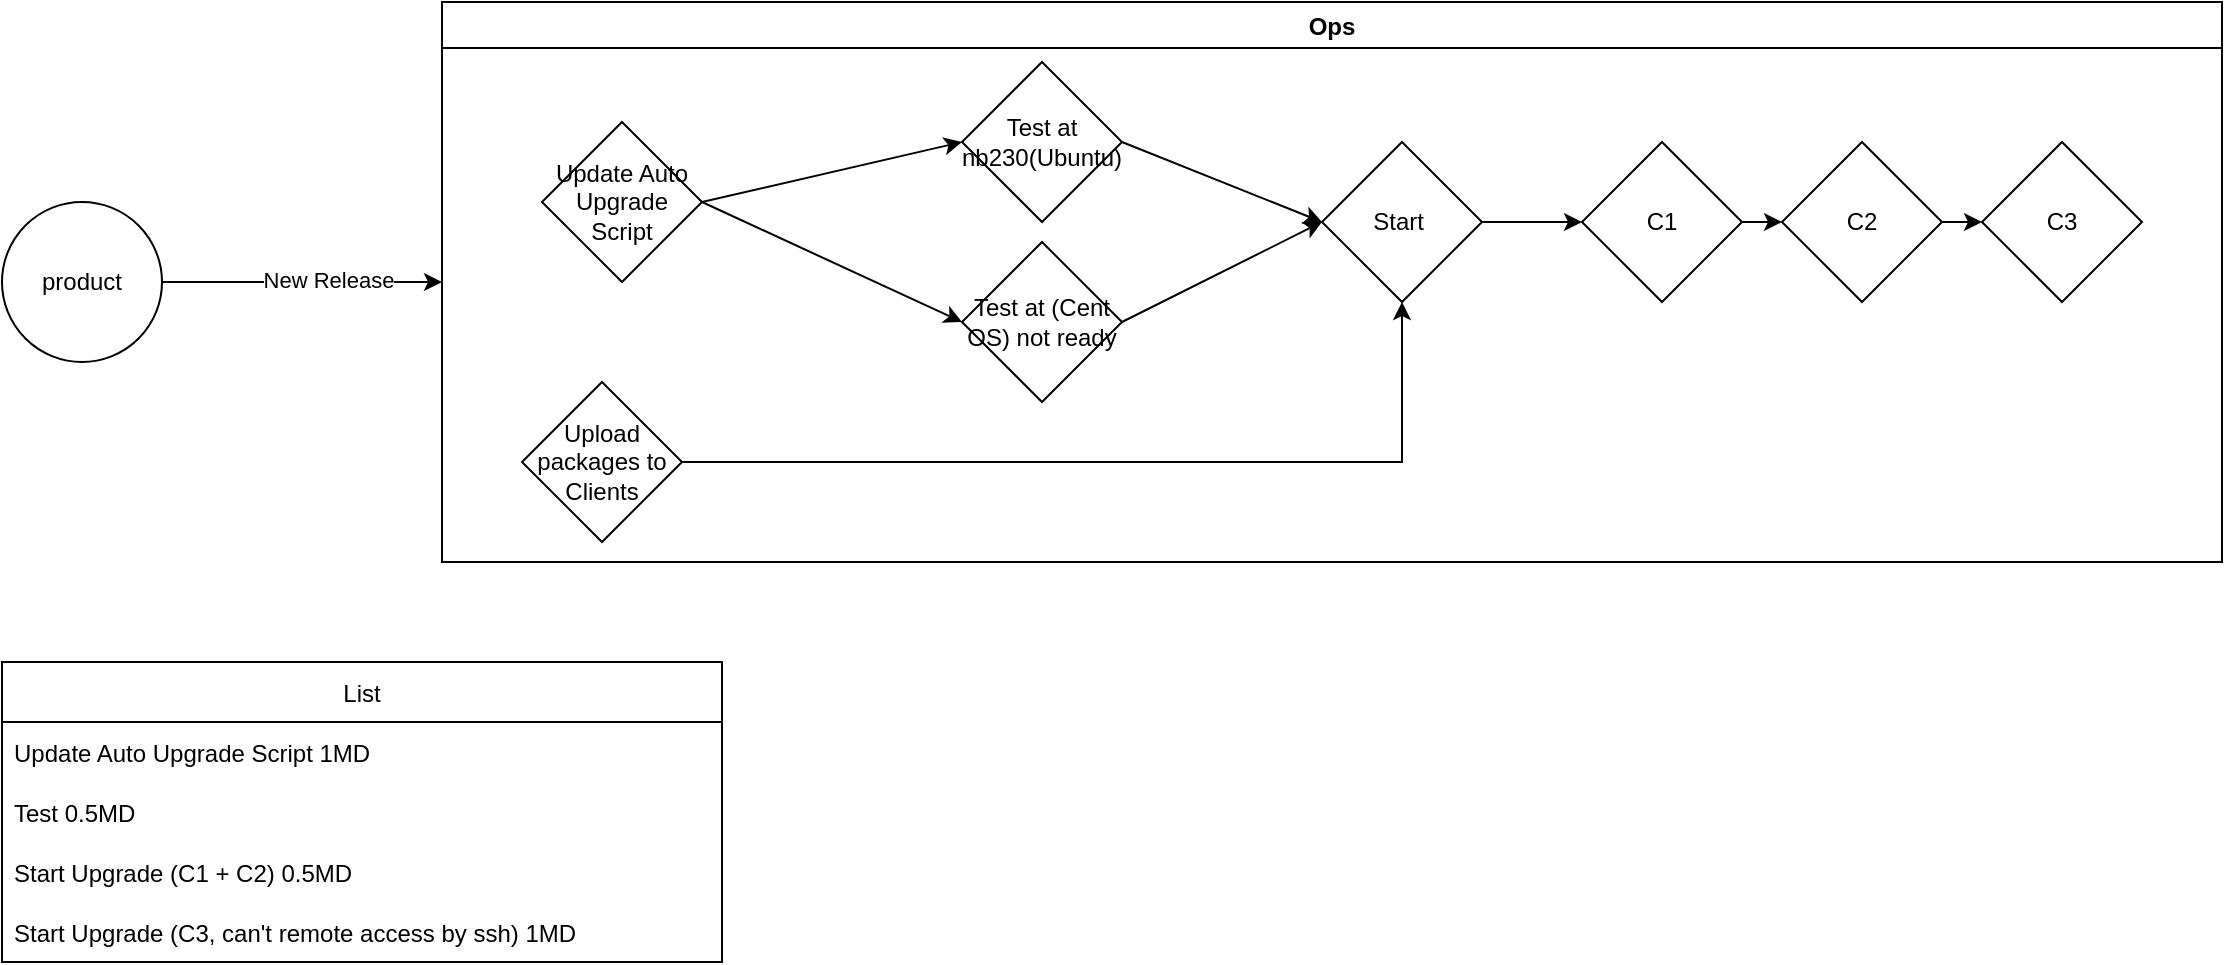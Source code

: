 <mxfile version="15.5.9" type="github">
  <diagram id="WMZ49jixNT1sI_v1qL2q" name="Page-1">
    <mxGraphModel dx="1550" dy="832" grid="1" gridSize="10" guides="1" tooltips="1" connect="1" arrows="1" fold="1" page="1" pageScale="1" pageWidth="850" pageHeight="1100" math="0" shadow="0">
      <root>
        <mxCell id="0" />
        <mxCell id="1" parent="0" />
        <mxCell id="ybdO_HFeEsixN0G0Ifar-1" value="product" style="ellipse;whiteSpace=wrap;html=1;aspect=fixed;" vertex="1" parent="1">
          <mxGeometry x="40" y="320" width="80" height="80" as="geometry" />
        </mxCell>
        <mxCell id="ybdO_HFeEsixN0G0Ifar-2" value="" style="endArrow=classic;html=1;rounded=0;exitX=1;exitY=0.5;exitDx=0;exitDy=0;entryX=0;entryY=0.5;entryDx=0;entryDy=0;" edge="1" parent="1" source="ybdO_HFeEsixN0G0Ifar-1" target="ybdO_HFeEsixN0G0Ifar-4">
          <mxGeometry width="50" height="50" relative="1" as="geometry">
            <mxPoint x="-40" y="100" as="sourcePoint" />
            <mxPoint x="-20" y="250" as="targetPoint" />
          </mxGeometry>
        </mxCell>
        <mxCell id="ybdO_HFeEsixN0G0Ifar-3" value="New Release" style="edgeLabel;html=1;align=center;verticalAlign=middle;resizable=0;points=[];" vertex="1" connectable="0" parent="ybdO_HFeEsixN0G0Ifar-2">
          <mxGeometry x="0.177" y="1" relative="1" as="geometry">
            <mxPoint as="offset" />
          </mxGeometry>
        </mxCell>
        <mxCell id="ybdO_HFeEsixN0G0Ifar-4" value="Ops" style="swimlane;" vertex="1" parent="1">
          <mxGeometry x="260" y="220" width="890" height="280" as="geometry" />
        </mxCell>
        <mxCell id="ybdO_HFeEsixN0G0Ifar-5" value="Update Auto Upgrade Script" style="rhombus;whiteSpace=wrap;html=1;" vertex="1" parent="ybdO_HFeEsixN0G0Ifar-4">
          <mxGeometry x="50" y="60" width="80" height="80" as="geometry" />
        </mxCell>
        <mxCell id="ybdO_HFeEsixN0G0Ifar-6" value="" style="endArrow=classic;html=1;rounded=0;exitX=1;exitY=0.5;exitDx=0;exitDy=0;entryX=0;entryY=0.5;entryDx=0;entryDy=0;" edge="1" parent="ybdO_HFeEsixN0G0Ifar-4" source="ybdO_HFeEsixN0G0Ifar-5" target="ybdO_HFeEsixN0G0Ifar-8">
          <mxGeometry width="50" height="50" relative="1" as="geometry">
            <mxPoint x="60" y="210" as="sourcePoint" />
            <mxPoint x="290" y="100" as="targetPoint" />
          </mxGeometry>
        </mxCell>
        <mxCell id="ybdO_HFeEsixN0G0Ifar-8" value="Test at nb230(Ubuntu)" style="rhombus;whiteSpace=wrap;html=1;" vertex="1" parent="ybdO_HFeEsixN0G0Ifar-4">
          <mxGeometry x="260" y="30" width="80" height="80" as="geometry" />
        </mxCell>
        <mxCell id="ybdO_HFeEsixN0G0Ifar-10" value="Test at (Cent OS) not ready" style="rhombus;whiteSpace=wrap;html=1;" vertex="1" parent="ybdO_HFeEsixN0G0Ifar-4">
          <mxGeometry x="260" y="120" width="80" height="80" as="geometry" />
        </mxCell>
        <mxCell id="ybdO_HFeEsixN0G0Ifar-9" value="" style="endArrow=classic;html=1;rounded=0;exitX=1;exitY=0.5;exitDx=0;exitDy=0;entryX=0;entryY=0.5;entryDx=0;entryDy=0;" edge="1" parent="ybdO_HFeEsixN0G0Ifar-4" source="ybdO_HFeEsixN0G0Ifar-5" target="ybdO_HFeEsixN0G0Ifar-10">
          <mxGeometry width="50" height="50" relative="1" as="geometry">
            <mxPoint x="60" y="210" as="sourcePoint" />
            <mxPoint x="270" y="160" as="targetPoint" />
          </mxGeometry>
        </mxCell>
        <mxCell id="ybdO_HFeEsixN0G0Ifar-12" value="Start&amp;nbsp;" style="rhombus;whiteSpace=wrap;html=1;" vertex="1" parent="ybdO_HFeEsixN0G0Ifar-4">
          <mxGeometry x="440" y="70" width="80" height="80" as="geometry" />
        </mxCell>
        <mxCell id="ybdO_HFeEsixN0G0Ifar-11" value="" style="endArrow=classic;html=1;rounded=0;exitX=1;exitY=0.5;exitDx=0;exitDy=0;entryX=0;entryY=0.5;entryDx=0;entryDy=0;" edge="1" parent="ybdO_HFeEsixN0G0Ifar-4" source="ybdO_HFeEsixN0G0Ifar-10" target="ybdO_HFeEsixN0G0Ifar-12">
          <mxGeometry width="50" height="50" relative="1" as="geometry">
            <mxPoint x="60" y="210" as="sourcePoint" />
            <mxPoint x="420" y="120" as="targetPoint" />
          </mxGeometry>
        </mxCell>
        <mxCell id="ybdO_HFeEsixN0G0Ifar-13" value="" style="endArrow=classic;html=1;rounded=0;exitX=1;exitY=0.5;exitDx=0;exitDy=0;entryX=0;entryY=0.5;entryDx=0;entryDy=0;" edge="1" parent="ybdO_HFeEsixN0G0Ifar-4" source="ybdO_HFeEsixN0G0Ifar-8" target="ybdO_HFeEsixN0G0Ifar-12">
          <mxGeometry width="50" height="50" relative="1" as="geometry">
            <mxPoint x="60" y="210" as="sourcePoint" />
            <mxPoint x="110" y="160" as="targetPoint" />
          </mxGeometry>
        </mxCell>
        <mxCell id="ybdO_HFeEsixN0G0Ifar-15" value="C1" style="rhombus;whiteSpace=wrap;html=1;" vertex="1" parent="ybdO_HFeEsixN0G0Ifar-4">
          <mxGeometry x="570" y="70" width="80" height="80" as="geometry" />
        </mxCell>
        <mxCell id="ybdO_HFeEsixN0G0Ifar-14" value="" style="endArrow=classic;html=1;rounded=0;exitX=1;exitY=0.5;exitDx=0;exitDy=0;entryX=0;entryY=0.5;entryDx=0;entryDy=0;" edge="1" parent="ybdO_HFeEsixN0G0Ifar-4" source="ybdO_HFeEsixN0G0Ifar-12" target="ybdO_HFeEsixN0G0Ifar-15">
          <mxGeometry width="50" height="50" relative="1" as="geometry">
            <mxPoint x="60" y="210" as="sourcePoint" />
            <mxPoint x="600" y="110" as="targetPoint" />
          </mxGeometry>
        </mxCell>
        <mxCell id="ybdO_HFeEsixN0G0Ifar-16" value="C2" style="rhombus;whiteSpace=wrap;html=1;" vertex="1" parent="ybdO_HFeEsixN0G0Ifar-4">
          <mxGeometry x="670" y="70" width="80" height="80" as="geometry" />
        </mxCell>
        <mxCell id="ybdO_HFeEsixN0G0Ifar-17" value="C3" style="rhombus;whiteSpace=wrap;html=1;" vertex="1" parent="ybdO_HFeEsixN0G0Ifar-4">
          <mxGeometry x="770" y="70" width="80" height="80" as="geometry" />
        </mxCell>
        <mxCell id="ybdO_HFeEsixN0G0Ifar-18" value="" style="endArrow=classic;html=1;rounded=0;exitX=1;exitY=0.5;exitDx=0;exitDy=0;entryX=0;entryY=0.5;entryDx=0;entryDy=0;" edge="1" parent="ybdO_HFeEsixN0G0Ifar-4" source="ybdO_HFeEsixN0G0Ifar-15" target="ybdO_HFeEsixN0G0Ifar-16">
          <mxGeometry width="50" height="50" relative="1" as="geometry">
            <mxPoint x="60" y="210" as="sourcePoint" />
            <mxPoint x="110" y="160" as="targetPoint" />
          </mxGeometry>
        </mxCell>
        <mxCell id="ybdO_HFeEsixN0G0Ifar-19" value="" style="endArrow=classic;html=1;rounded=0;exitX=1;exitY=0.5;exitDx=0;exitDy=0;entryX=0;entryY=0.5;entryDx=0;entryDy=0;" edge="1" parent="ybdO_HFeEsixN0G0Ifar-4" source="ybdO_HFeEsixN0G0Ifar-16" target="ybdO_HFeEsixN0G0Ifar-17">
          <mxGeometry width="50" height="50" relative="1" as="geometry">
            <mxPoint x="60" y="210" as="sourcePoint" />
            <mxPoint x="110" y="160" as="targetPoint" />
          </mxGeometry>
        </mxCell>
        <mxCell id="ybdO_HFeEsixN0G0Ifar-25" value="Upload packages to Clients" style="rhombus;whiteSpace=wrap;html=1;" vertex="1" parent="ybdO_HFeEsixN0G0Ifar-4">
          <mxGeometry x="40" y="190" width="80" height="80" as="geometry" />
        </mxCell>
        <mxCell id="ybdO_HFeEsixN0G0Ifar-27" value="" style="endArrow=classic;html=1;rounded=0;exitX=1;exitY=0.5;exitDx=0;exitDy=0;entryX=0.5;entryY=1;entryDx=0;entryDy=0;" edge="1" parent="ybdO_HFeEsixN0G0Ifar-4" source="ybdO_HFeEsixN0G0Ifar-25" target="ybdO_HFeEsixN0G0Ifar-12">
          <mxGeometry width="50" height="50" relative="1" as="geometry">
            <mxPoint x="440" y="160" as="sourcePoint" />
            <mxPoint x="490" y="110" as="targetPoint" />
            <Array as="points">
              <mxPoint x="480" y="230" />
            </Array>
          </mxGeometry>
        </mxCell>
        <mxCell id="ybdO_HFeEsixN0G0Ifar-20" value="List" style="swimlane;fontStyle=0;childLayout=stackLayout;horizontal=1;startSize=30;horizontalStack=0;resizeParent=1;resizeParentMax=0;resizeLast=0;collapsible=1;marginBottom=0;" vertex="1" parent="1">
          <mxGeometry x="40" y="550" width="360" height="150" as="geometry" />
        </mxCell>
        <mxCell id="ybdO_HFeEsixN0G0Ifar-21" value="Update Auto Upgrade Script 1MD" style="text;strokeColor=none;fillColor=none;align=left;verticalAlign=middle;spacingLeft=4;spacingRight=4;overflow=hidden;points=[[0,0.5],[1,0.5]];portConstraint=eastwest;rotatable=0;" vertex="1" parent="ybdO_HFeEsixN0G0Ifar-20">
          <mxGeometry y="30" width="360" height="30" as="geometry" />
        </mxCell>
        <mxCell id="ybdO_HFeEsixN0G0Ifar-22" value="Test 0.5MD" style="text;strokeColor=none;fillColor=none;align=left;verticalAlign=middle;spacingLeft=4;spacingRight=4;overflow=hidden;points=[[0,0.5],[1,0.5]];portConstraint=eastwest;rotatable=0;" vertex="1" parent="ybdO_HFeEsixN0G0Ifar-20">
          <mxGeometry y="60" width="360" height="30" as="geometry" />
        </mxCell>
        <mxCell id="ybdO_HFeEsixN0G0Ifar-23" value="Start Upgrade (C1 + C2) 0.5MD" style="text;strokeColor=none;fillColor=none;align=left;verticalAlign=middle;spacingLeft=4;spacingRight=4;overflow=hidden;points=[[0,0.5],[1,0.5]];portConstraint=eastwest;rotatable=0;" vertex="1" parent="ybdO_HFeEsixN0G0Ifar-20">
          <mxGeometry y="90" width="360" height="30" as="geometry" />
        </mxCell>
        <mxCell id="ybdO_HFeEsixN0G0Ifar-24" value="Start Upgrade (C3, can&#39;t remote access by ssh) 1MD" style="text;strokeColor=none;fillColor=none;align=left;verticalAlign=middle;spacingLeft=4;spacingRight=4;overflow=hidden;points=[[0,0.5],[1,0.5]];portConstraint=eastwest;rotatable=0;" vertex="1" parent="ybdO_HFeEsixN0G0Ifar-20">
          <mxGeometry y="120" width="360" height="30" as="geometry" />
        </mxCell>
      </root>
    </mxGraphModel>
  </diagram>
</mxfile>
